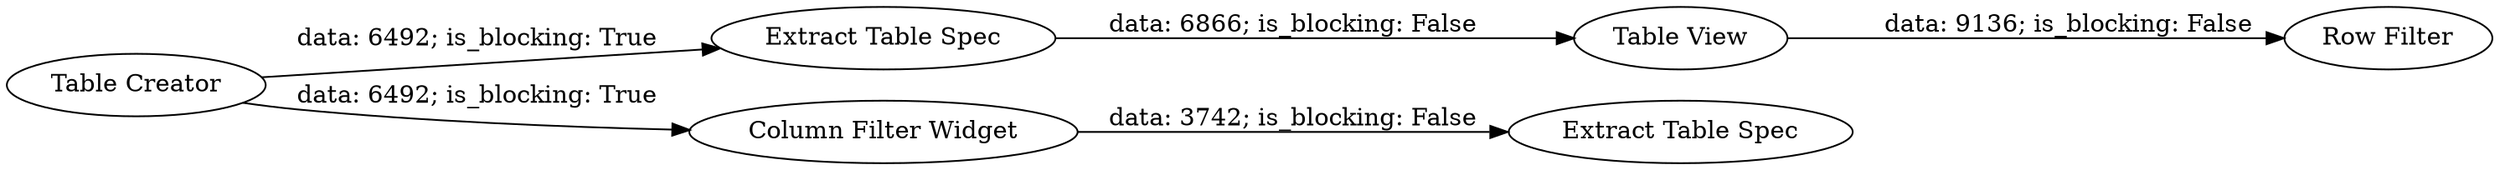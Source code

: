 digraph {
	"-4839380697168699214_153" [label="Table Creator"]
	"-4839380697168699214_169" [label="Extract Table Spec"]
	"-4839380697168699214_174" [label="Column Filter Widget"]
	"-4839380697168699214_171" [label="Row Filter"]
	"-4839380697168699214_176" [label="Extract Table Spec"]
	"-4839380697168699214_173" [label="Table View"]
	"-4839380697168699214_153" -> "-4839380697168699214_174" [label="data: 6492; is_blocking: True"]
	"-4839380697168699214_153" -> "-4839380697168699214_169" [label="data: 6492; is_blocking: True"]
	"-4839380697168699214_169" -> "-4839380697168699214_173" [label="data: 6866; is_blocking: False"]
	"-4839380697168699214_173" -> "-4839380697168699214_171" [label="data: 9136; is_blocking: False"]
	"-4839380697168699214_174" -> "-4839380697168699214_176" [label="data: 3742; is_blocking: False"]
	rankdir=LR
}

